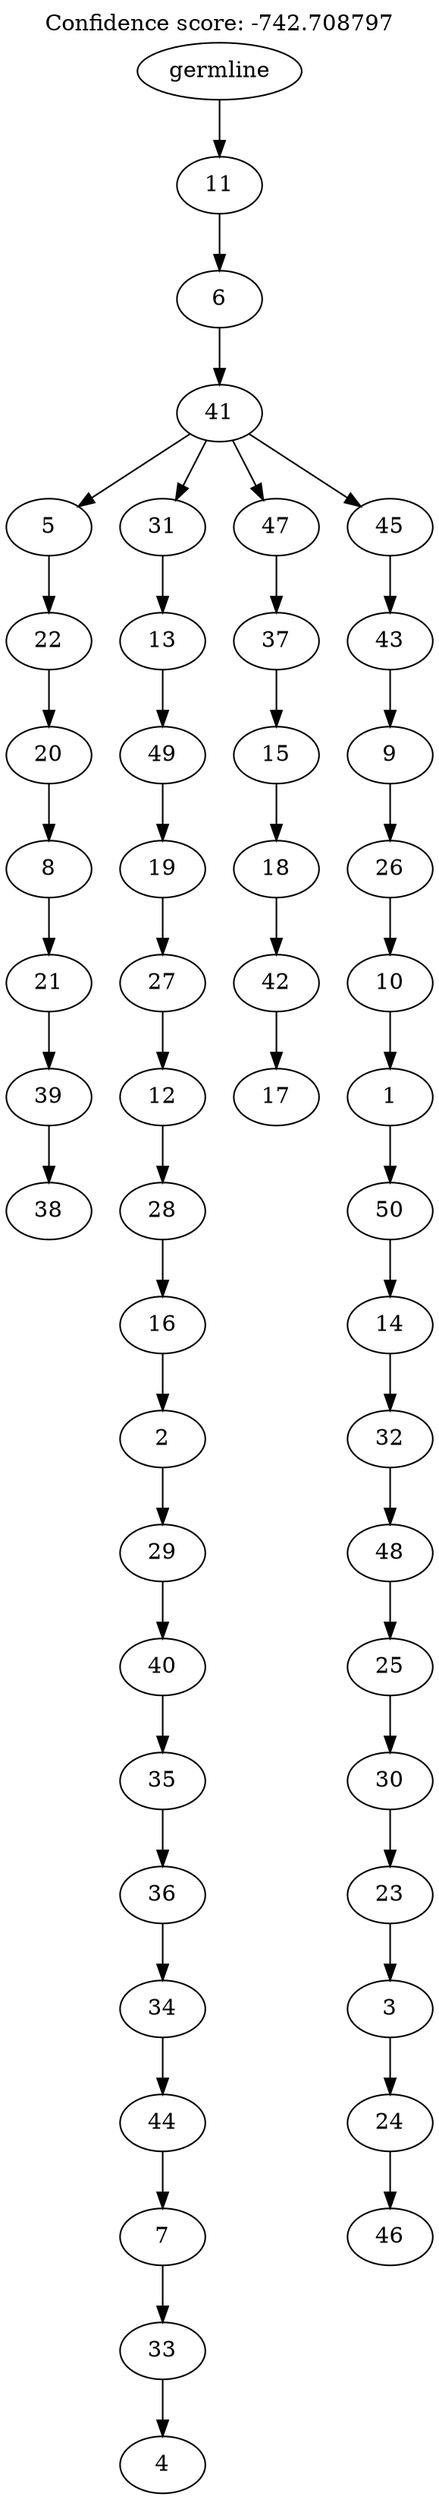 digraph g {
	"49" -> "50";
	"50" [label="38"];
	"48" -> "49";
	"49" [label="39"];
	"47" -> "48";
	"48" [label="21"];
	"46" -> "47";
	"47" [label="8"];
	"45" -> "46";
	"46" [label="20"];
	"44" -> "45";
	"45" [label="22"];
	"42" -> "43";
	"43" [label="4"];
	"41" -> "42";
	"42" [label="33"];
	"40" -> "41";
	"41" [label="7"];
	"39" -> "40";
	"40" [label="44"];
	"38" -> "39";
	"39" [label="34"];
	"37" -> "38";
	"38" [label="36"];
	"36" -> "37";
	"37" [label="35"];
	"35" -> "36";
	"36" [label="40"];
	"34" -> "35";
	"35" [label="29"];
	"33" -> "34";
	"34" [label="2"];
	"32" -> "33";
	"33" [label="16"];
	"31" -> "32";
	"32" [label="28"];
	"30" -> "31";
	"31" [label="12"];
	"29" -> "30";
	"30" [label="27"];
	"28" -> "29";
	"29" [label="19"];
	"27" -> "28";
	"28" [label="49"];
	"26" -> "27";
	"27" [label="13"];
	"24" -> "25";
	"25" [label="17"];
	"23" -> "24";
	"24" [label="42"];
	"22" -> "23";
	"23" [label="18"];
	"21" -> "22";
	"22" [label="15"];
	"20" -> "21";
	"21" [label="37"];
	"18" -> "19";
	"19" [label="46"];
	"17" -> "18";
	"18" [label="24"];
	"16" -> "17";
	"17" [label="3"];
	"15" -> "16";
	"16" [label="23"];
	"14" -> "15";
	"15" [label="30"];
	"13" -> "14";
	"14" [label="25"];
	"12" -> "13";
	"13" [label="48"];
	"11" -> "12";
	"12" [label="32"];
	"10" -> "11";
	"11" [label="14"];
	"9" -> "10";
	"10" [label="50"];
	"8" -> "9";
	"9" [label="1"];
	"7" -> "8";
	"8" [label="10"];
	"6" -> "7";
	"7" [label="26"];
	"5" -> "6";
	"6" [label="9"];
	"4" -> "5";
	"5" [label="43"];
	"3" -> "4";
	"4" [label="45"];
	"3" -> "20";
	"20" [label="47"];
	"3" -> "26";
	"26" [label="31"];
	"3" -> "44";
	"44" [label="5"];
	"2" -> "3";
	"3" [label="41"];
	"1" -> "2";
	"2" [label="6"];
	"0" -> "1";
	"1" [label="11"];
	"0" [label="germline"];
	labelloc="t";
	label="Confidence score: -742.708797";
}
